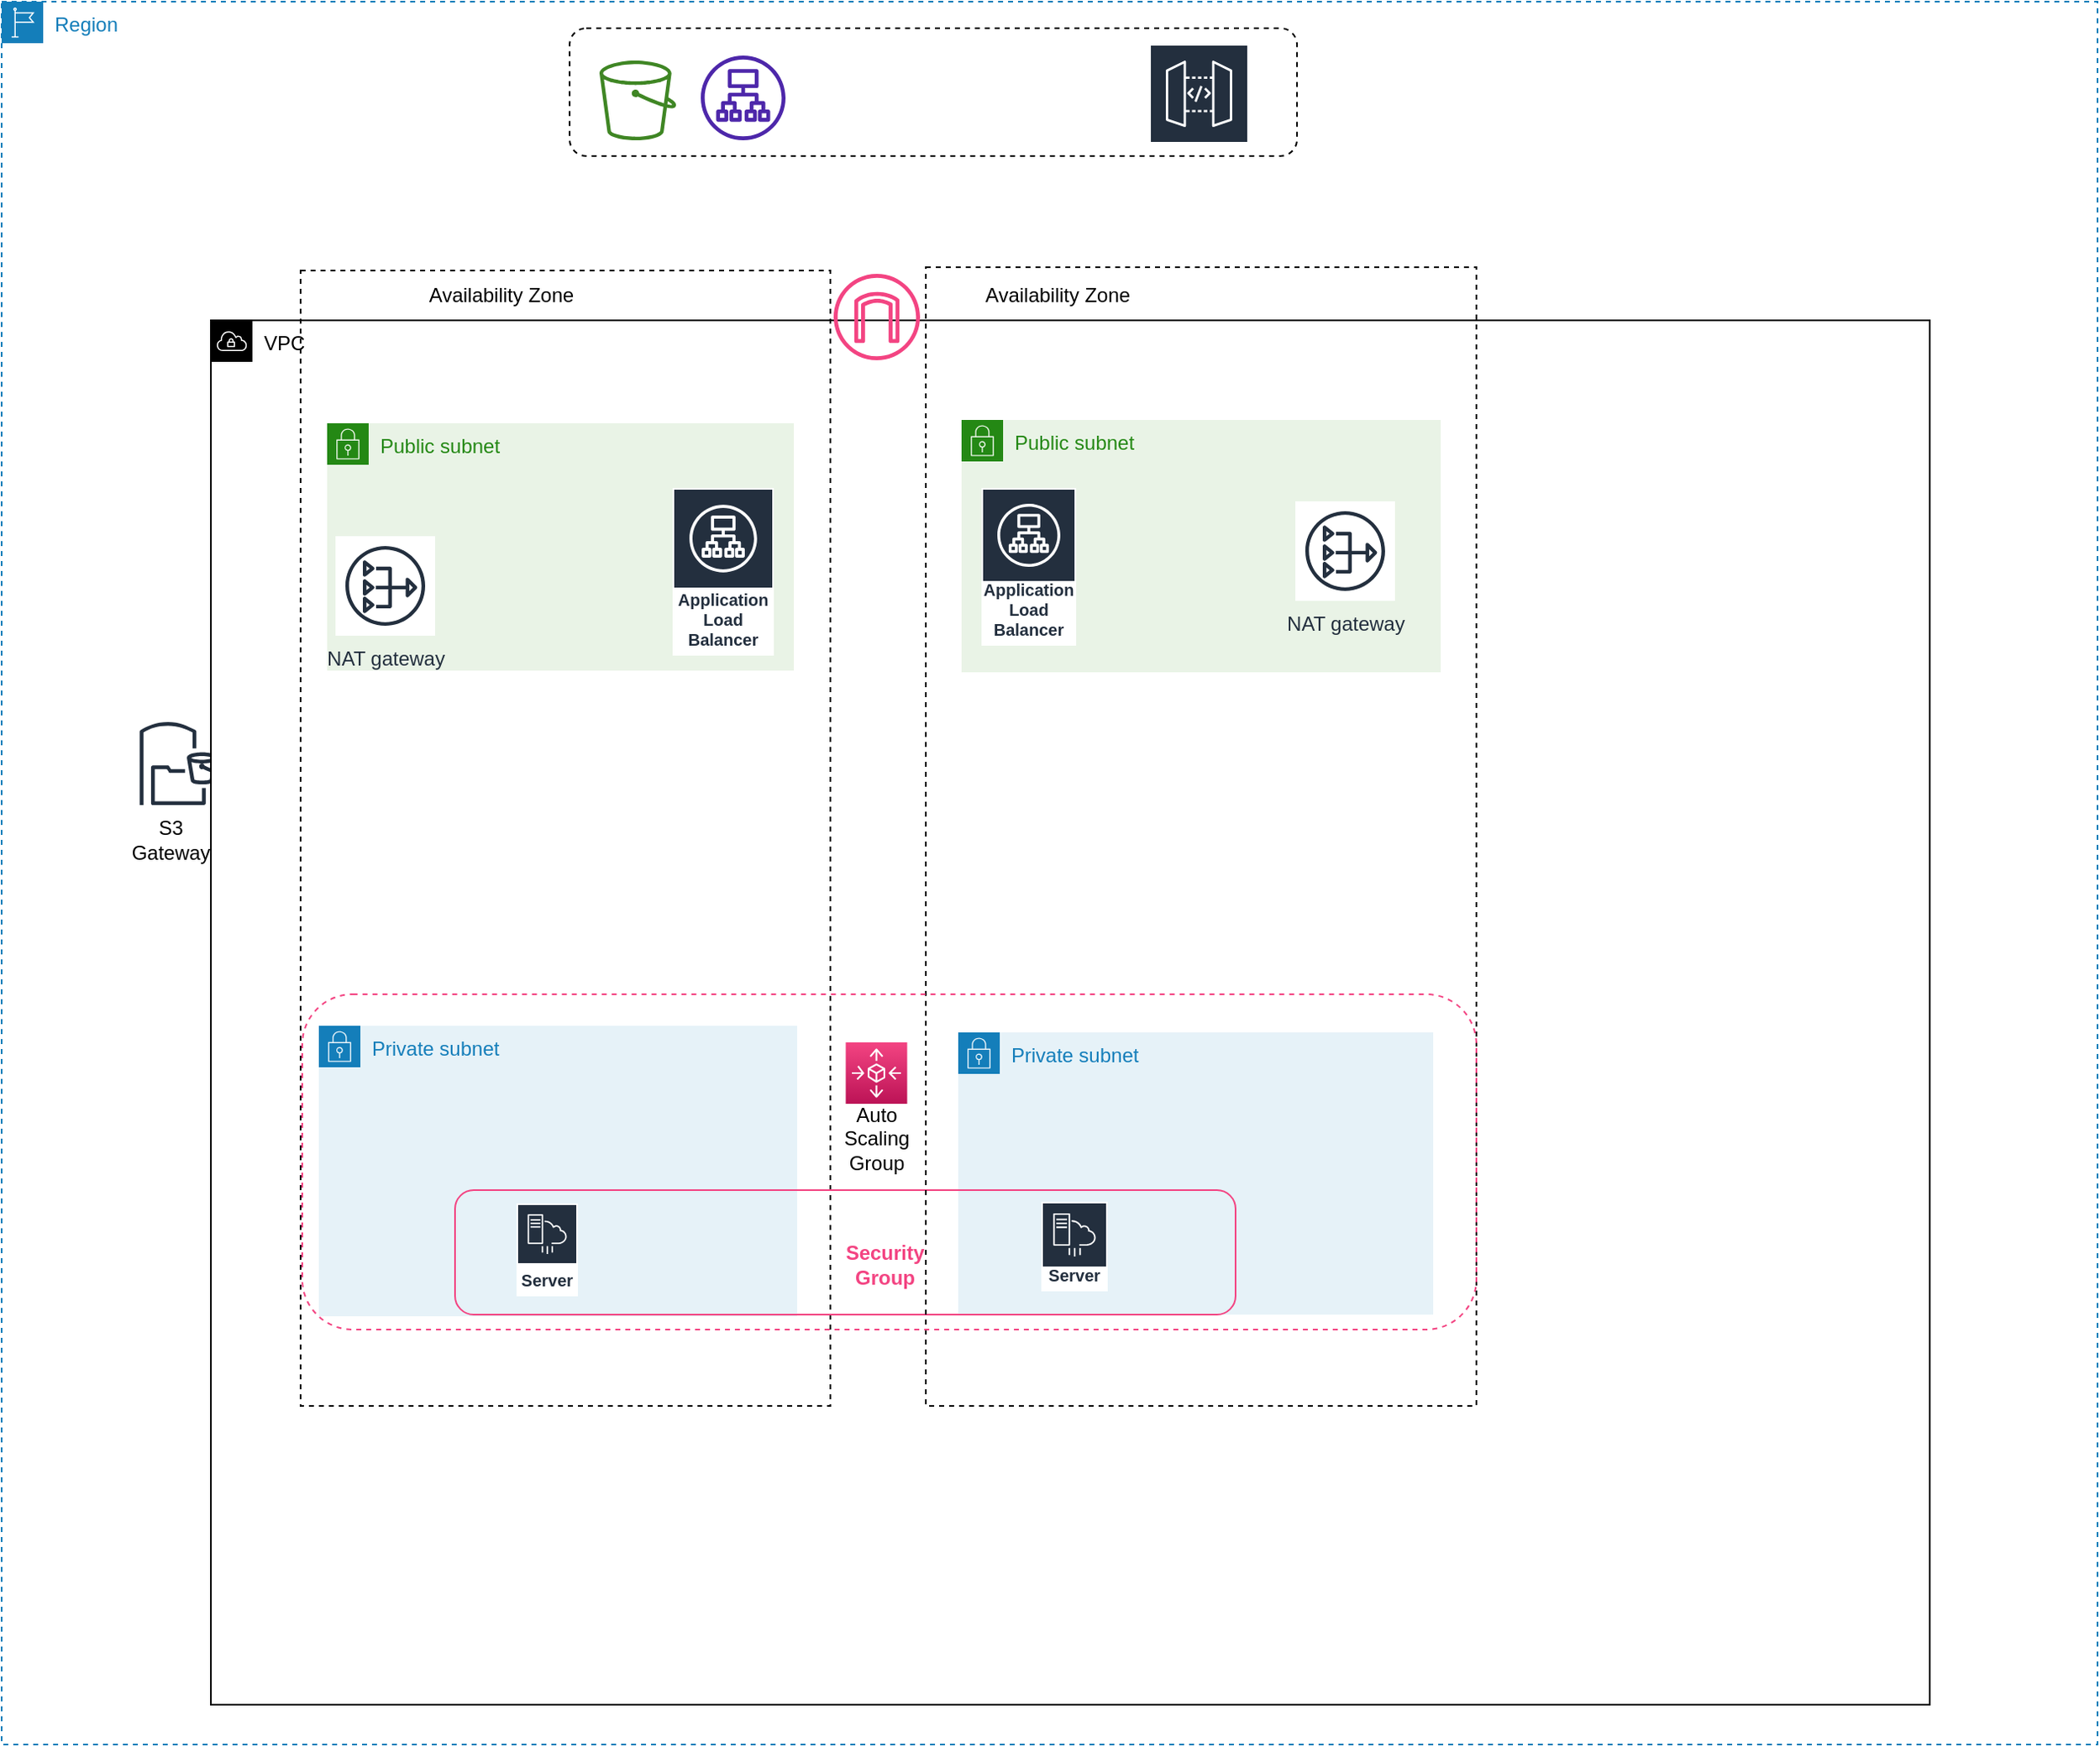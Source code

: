 <mxfile version="21.2.9" type="github">
  <diagram name="Page-1" id="H9VZvcb2wJK6X1MnPHUd">
    <mxGraphModel dx="2284" dy="1847" grid="0" gridSize="10" guides="1" tooltips="1" connect="1" arrows="1" fold="1" page="1" pageScale="1" pageWidth="850" pageHeight="1100" math="0" shadow="0">
      <root>
        <mxCell id="0" />
        <mxCell id="1" parent="0" />
        <mxCell id="BmYQlpxGfJ4uTeWEvMpN-4" value="Region" style="points=[[0,0],[0.25,0],[0.5,0],[0.75,0],[1,0],[1,0.25],[1,0.5],[1,0.75],[1,1],[0.75,1],[0.5,1],[0.25,1],[0,1],[0,0.75],[0,0.5],[0,0.25]];outlineConnect=0;gradientColor=none;html=1;whiteSpace=wrap;fontSize=12;fontStyle=0;container=0;pointerEvents=0;collapsible=0;recursiveResize=0;shape=mxgraph.aws4.group;grIcon=mxgraph.aws4.group_region;strokeColor=#147EBA;fillColor=none;verticalAlign=top;align=left;spacingLeft=30;fontColor=#147EBA;dashed=1;" parent="1" vertex="1">
          <mxGeometry x="-663" y="-1059" width="1262" height="1050" as="geometry" />
        </mxCell>
        <mxCell id="BmYQlpxGfJ4uTeWEvMpN-5" value="" style="html=1;align=center;verticalAlign=top;rounded=1;absoluteArcSize=1;arcSize=20;dashed=1;whiteSpace=wrap;" parent="1" vertex="1">
          <mxGeometry x="-321" y="-1043" width="438" height="77" as="geometry" />
        </mxCell>
        <mxCell id="BmYQlpxGfJ4uTeWEvMpN-6" value="" style="sketch=0;outlineConnect=0;fontColor=#232F3E;gradientColor=none;fillColor=#3F8624;strokeColor=none;dashed=0;verticalLabelPosition=bottom;verticalAlign=top;align=center;html=1;fontSize=12;fontStyle=0;aspect=fixed;pointerEvents=1;shape=mxgraph.aws4.bucket;" parent="1" vertex="1">
          <mxGeometry x="-303" y="-1023.5" width="46.15" height="48" as="geometry" />
        </mxCell>
        <mxCell id="BmYQlpxGfJ4uTeWEvMpN-10" value="" style="sketch=0;outlineConnect=0;fontColor=#232F3E;gradientColor=none;fillColor=#4D27AA;strokeColor=none;dashed=0;verticalLabelPosition=bottom;verticalAlign=top;align=center;html=1;fontSize=12;fontStyle=0;aspect=fixed;pointerEvents=1;shape=mxgraph.aws4.application_load_balancer;" parent="1" vertex="1">
          <mxGeometry x="-242" y="-1026.5" width="51" height="51" as="geometry" />
        </mxCell>
        <mxCell id="BmYQlpxGfJ4uTeWEvMpN-25" value="" style="sketch=0;outlineConnect=0;fontColor=#232F3E;gradientColor=none;strokeColor=#ffffff;fillColor=#232F3E;dashed=0;verticalLabelPosition=middle;verticalAlign=bottom;align=center;html=1;whiteSpace=wrap;fontSize=10;fontStyle=1;spacing=3;shape=mxgraph.aws4.productIcon;prIcon=mxgraph.aws4.api_gateway;" parent="1" vertex="1">
          <mxGeometry x="28" y="-1033.5" width="60" height="65" as="geometry" />
        </mxCell>
        <mxCell id="-oMUdWIERpby7UjC0zoH-8" value="S3 Gateway" style="text;html=1;strokeColor=none;fillColor=none;align=center;verticalAlign=middle;whiteSpace=wrap;rounded=0;" vertex="1" parent="1">
          <mxGeometry x="-591" y="-569" width="60" height="30" as="geometry" />
        </mxCell>
        <mxCell id="-oMUdWIERpby7UjC0zoH-3" value="" style="sketch=0;outlineConnect=0;fontColor=#232F3E;gradientColor=none;fillColor=#232f3e;strokeColor=none;dashed=0;verticalLabelPosition=bottom;verticalAlign=top;align=center;html=1;fontSize=12;fontStyle=0;aspect=fixed;pointerEvents=1;shape=mxgraph.aws4.s3_file_gateway;" vertex="1" parent="1">
          <mxGeometry x="-581" y="-625" width="50" height="50" as="geometry" />
        </mxCell>
        <mxCell id="BmYQlpxGfJ4uTeWEvMpN-11" value="VPC" style="points=[[0,0],[0.25,0],[0.5,0],[0.75,0],[1,0],[1,0.25],[1,0.5],[1,0.75],[1,1],[0.75,1],[0.5,1],[0.25,1],[0,1],[0,0.75],[0,0.5],[0,0.25]];outlineConnect=0;html=1;whiteSpace=wrap;fontSize=12;fontStyle=0;container=1;pointerEvents=0;collapsible=0;recursiveResize=0;shape=mxgraph.aws4.group;grIcon=mxgraph.aws4.group_vpc;verticalAlign=top;align=left;spacingLeft=30;dashed=0;" parent="1" vertex="1">
          <mxGeometry x="-537" y="-867" width="1035" height="834" as="geometry" />
        </mxCell>
        <mxCell id="BmYQlpxGfJ4uTeWEvMpN-12" value="" style="whiteSpace=wrap;html=1;dashed=1;fillColor=none;perimeterSpacing=2;strokeWidth=1;" parent="BmYQlpxGfJ4uTeWEvMpN-11" vertex="1">
          <mxGeometry x="54" y="-30" width="319" height="684" as="geometry" />
        </mxCell>
        <mxCell id="BmYQlpxGfJ4uTeWEvMpN-31" value="Public subnet" style="points=[[0,0],[0.25,0],[0.5,0],[0.75,0],[1,0],[1,0.25],[1,0.5],[1,0.75],[1,1],[0.75,1],[0.5,1],[0.25,1],[0,1],[0,0.75],[0,0.5],[0,0.25]];outlineConnect=0;gradientColor=none;html=1;whiteSpace=wrap;fontSize=12;fontStyle=0;container=1;pointerEvents=0;collapsible=0;recursiveResize=0;shape=mxgraph.aws4.group;grIcon=mxgraph.aws4.group_security_group;grStroke=0;strokeColor=#248814;fillColor=#E9F3E6;verticalAlign=top;align=left;spacingLeft=30;fontColor=#248814;dashed=0;" parent="BmYQlpxGfJ4uTeWEvMpN-11" vertex="1">
          <mxGeometry x="452" y="60" width="288.5" height="152" as="geometry" />
        </mxCell>
        <mxCell id="BmYQlpxGfJ4uTeWEvMpN-32" value="NAT gateway" style="sketch=0;outlineConnect=0;fontColor=#232F3E;gradientColor=none;strokeColor=#232F3E;fillColor=#ffffff;dashed=0;verticalLabelPosition=bottom;verticalAlign=top;align=center;html=1;fontSize=12;fontStyle=0;aspect=fixed;shape=mxgraph.aws4.resourceIcon;resIcon=mxgraph.aws4.nat_gateway;" parent="BmYQlpxGfJ4uTeWEvMpN-31" vertex="1">
          <mxGeometry x="201" y="49" width="60" height="60" as="geometry" />
        </mxCell>
        <mxCell id="BmYQlpxGfJ4uTeWEvMpN-36" value="Application Load Balancer" style="sketch=0;outlineConnect=0;fontColor=#232F3E;gradientColor=none;strokeColor=#ffffff;fillColor=#232F3E;dashed=0;verticalLabelPosition=middle;verticalAlign=bottom;align=center;html=1;whiteSpace=wrap;fontSize=10;fontStyle=1;spacing=3;shape=mxgraph.aws4.productIcon;prIcon=mxgraph.aws4.application_load_balancer;" parent="BmYQlpxGfJ4uTeWEvMpN-31" vertex="1">
          <mxGeometry x="12" y="41" width="57" height="95" as="geometry" />
        </mxCell>
        <mxCell id="BmYQlpxGfJ4uTeWEvMpN-76" value="" style="group" parent="BmYQlpxGfJ4uTeWEvMpN-11" vertex="1" connectable="0">
          <mxGeometry x="450" y="429" width="286" height="170" as="geometry" />
        </mxCell>
        <mxCell id="BmYQlpxGfJ4uTeWEvMpN-63" value="Private subnet" style="points=[[0,0],[0.25,0],[0.5,0],[0.75,0],[1,0],[1,0.25],[1,0.5],[1,0.75],[1,1],[0.75,1],[0.5,1],[0.25,1],[0,1],[0,0.75],[0,0.5],[0,0.25]];outlineConnect=0;gradientColor=none;html=1;whiteSpace=wrap;fontSize=12;fontStyle=0;container=0;pointerEvents=0;collapsible=0;recursiveResize=0;shape=mxgraph.aws4.group;grIcon=mxgraph.aws4.group_security_group;grStroke=0;strokeColor=#147EBA;fillColor=#E6F2F8;verticalAlign=top;align=left;spacingLeft=30;fontColor=#147EBA;dashed=0;fontFamily=Helvetica;" parent="BmYQlpxGfJ4uTeWEvMpN-76" vertex="1">
          <mxGeometry width="286" height="170" as="geometry" />
        </mxCell>
        <mxCell id="BmYQlpxGfJ4uTeWEvMpN-13" value="Availability Zone" style="text;html=1;strokeColor=none;fillColor=none;align=center;verticalAlign=middle;whiteSpace=wrap;rounded=0;" parent="BmYQlpxGfJ4uTeWEvMpN-11" vertex="1">
          <mxGeometry x="90" y="-30" width="170" height="30" as="geometry" />
        </mxCell>
        <mxCell id="BmYQlpxGfJ4uTeWEvMpN-17" value="Public subnet" style="points=[[0,0],[0.25,0],[0.5,0],[0.75,0],[1,0],[1,0.25],[1,0.5],[1,0.75],[1,1],[0.75,1],[0.5,1],[0.25,1],[0,1],[0,0.75],[0,0.5],[0,0.25]];outlineConnect=0;gradientColor=none;html=1;whiteSpace=wrap;fontSize=12;fontStyle=0;container=1;pointerEvents=0;collapsible=0;recursiveResize=0;shape=mxgraph.aws4.group;grIcon=mxgraph.aws4.group_security_group;grStroke=0;strokeColor=#248814;fillColor=#E9F3E6;verticalAlign=top;align=left;spacingLeft=30;fontColor=#248814;dashed=0;" parent="BmYQlpxGfJ4uTeWEvMpN-11" vertex="1">
          <mxGeometry x="70" y="62" width="281" height="149" as="geometry" />
        </mxCell>
        <mxCell id="BmYQlpxGfJ4uTeWEvMpN-34" value="Application Load Balancer" style="sketch=0;outlineConnect=0;fontColor=#232F3E;gradientColor=none;strokeColor=#ffffff;fillColor=#232F3E;dashed=0;verticalLabelPosition=middle;verticalAlign=bottom;align=center;html=1;whiteSpace=wrap;fontSize=10;fontStyle=1;spacing=3;shape=mxgraph.aws4.productIcon;prIcon=mxgraph.aws4.application_load_balancer;" parent="BmYQlpxGfJ4uTeWEvMpN-17" vertex="1">
          <mxGeometry x="208" y="39" width="61" height="101" as="geometry" />
        </mxCell>
        <mxCell id="BmYQlpxGfJ4uTeWEvMpN-19" style="edgeStyle=orthogonalEdgeStyle;rounded=0;orthogonalLoop=1;jettySize=auto;html=1;exitX=0.5;exitY=1;exitDx=0;exitDy=0;" parent="BmYQlpxGfJ4uTeWEvMpN-11" source="BmYQlpxGfJ4uTeWEvMpN-17" target="BmYQlpxGfJ4uTeWEvMpN-17" edge="1">
          <mxGeometry relative="1" as="geometry" />
        </mxCell>
        <mxCell id="BmYQlpxGfJ4uTeWEvMpN-28" value="Availability Zone" style="text;html=1;strokeColor=none;fillColor=none;align=center;verticalAlign=middle;whiteSpace=wrap;rounded=0;" parent="BmYQlpxGfJ4uTeWEvMpN-11" vertex="1">
          <mxGeometry x="460" y="-30" width="100" height="30" as="geometry" />
        </mxCell>
        <mxCell id="BmYQlpxGfJ4uTeWEvMpN-29" value="Private subnet" style="points=[[0,0],[0.25,0],[0.5,0],[0.75,0],[1,0],[1,0.25],[1,0.5],[1,0.75],[1,1],[0.75,1],[0.5,1],[0.25,1],[0,1],[0,0.75],[0,0.5],[0,0.25]];outlineConnect=0;gradientColor=none;html=1;whiteSpace=wrap;fontSize=12;fontStyle=0;container=1;pointerEvents=0;collapsible=0;recursiveResize=0;shape=mxgraph.aws4.group;grIcon=mxgraph.aws4.group_security_group;grStroke=0;strokeColor=#147EBA;fillColor=#E6F2F8;verticalAlign=top;align=left;spacingLeft=30;fontColor=#147EBA;dashed=0;" parent="BmYQlpxGfJ4uTeWEvMpN-11" vertex="1">
          <mxGeometry x="65" y="425" width="288" height="175" as="geometry" />
        </mxCell>
        <mxCell id="BmYQlpxGfJ4uTeWEvMpN-22" value="NAT gateway" style="sketch=0;outlineConnect=0;fontColor=#232F3E;gradientColor=none;strokeColor=#232F3E;fillColor=#ffffff;dashed=0;verticalLabelPosition=bottom;verticalAlign=top;align=center;html=1;fontSize=12;fontStyle=0;aspect=fixed;shape=mxgraph.aws4.resourceIcon;resIcon=mxgraph.aws4.nat_gateway;" parent="BmYQlpxGfJ4uTeWEvMpN-29" vertex="1">
          <mxGeometry x="10" y="-295" width="60" height="60" as="geometry" />
        </mxCell>
        <mxCell id="BmYQlpxGfJ4uTeWEvMpN-44" value="Server" style="sketch=0;outlineConnect=0;fontColor=#232F3E;gradientColor=none;strokeColor=#ffffff;fillColor=#232F3E;dashed=0;verticalLabelPosition=middle;verticalAlign=bottom;align=center;html=1;whiteSpace=wrap;fontSize=10;fontStyle=1;spacing=3;shape=mxgraph.aws4.productIcon;prIcon=mxgraph.aws4.server_migration_service;" parent="BmYQlpxGfJ4uTeWEvMpN-29" vertex="1">
          <mxGeometry x="119" y="107" width="37" height="56" as="geometry" />
        </mxCell>
        <mxCell id="BmYQlpxGfJ4uTeWEvMpN-72" value="" style="rounded=1;whiteSpace=wrap;html=1;pointerEvents=0;fontFamily=Helvetica;fontSize=12;fillColor=none;strokeColor=#F34482;" parent="BmYQlpxGfJ4uTeWEvMpN-29" vertex="1">
          <mxGeometry x="82" y="99" width="470" height="75" as="geometry" />
        </mxCell>
        <mxCell id="-oMUdWIERpby7UjC0zoH-14" value="Security Group" style="text;html=1;strokeColor=none;fillColor=default;align=center;verticalAlign=middle;whiteSpace=wrap;rounded=0;fontColor=#F34482;fontStyle=1" vertex="1" parent="BmYQlpxGfJ4uTeWEvMpN-29">
          <mxGeometry x="311" y="129" width="60" height="30" as="geometry" />
        </mxCell>
        <mxCell id="BmYQlpxGfJ4uTeWEvMpN-65" value="" style="sketch=0;points=[[0,0,0],[0.25,0,0],[0.5,0,0],[0.75,0,0],[1,0,0],[0,1,0],[0.25,1,0],[0.5,1,0],[0.75,1,0],[1,1,0],[0,0.25,0],[0,0.5,0],[0,0.75,0],[1,0.25,0],[1,0.5,0],[1,0.75,0]];points=[[0,0,0],[0.25,0,0],[0.5,0,0],[0.75,0,0],[1,0,0],[0,1,0],[0.25,1,0],[0.5,1,0],[0.75,1,0],[1,1,0],[0,0.25,0],[0,0.5,0],[0,0.75,0],[1,0.25,0],[1,0.5,0],[1,0.75,0]];outlineConnect=0;fontColor=#232F3E;gradientColor=#F34482;gradientDirection=north;fillColor=#BC1356;strokeColor=#ffffff;dashed=0;verticalLabelPosition=bottom;verticalAlign=top;align=center;html=1;fontSize=12;fontStyle=0;aspect=fixed;shape=mxgraph.aws4.resourceIcon;resIcon=mxgraph.aws4.autoscaling;pointerEvents=0;fontFamily=Helvetica;" parent="BmYQlpxGfJ4uTeWEvMpN-11" vertex="1">
          <mxGeometry x="382.25" y="435" width="37" height="37" as="geometry" />
        </mxCell>
        <mxCell id="-oMUdWIERpby7UjC0zoH-9" value="Auto Scaling&lt;br&gt;Group" style="text;html=1;strokeColor=none;fillColor=none;align=center;verticalAlign=middle;whiteSpace=wrap;rounded=0;" vertex="1" parent="BmYQlpxGfJ4uTeWEvMpN-11">
          <mxGeometry x="371" y="478" width="59.5" height="30" as="geometry" />
        </mxCell>
        <mxCell id="BmYQlpxGfJ4uTeWEvMpN-64" value="Server" style="sketch=0;outlineConnect=0;fontColor=#232F3E;gradientColor=none;strokeColor=#ffffff;fillColor=#232F3E;dashed=0;verticalLabelPosition=middle;verticalAlign=bottom;align=center;html=1;whiteSpace=wrap;fontSize=10;fontStyle=1;spacing=3;shape=mxgraph.aws4.productIcon;prIcon=mxgraph.aws4.server_migration_service;" parent="BmYQlpxGfJ4uTeWEvMpN-11" vertex="1">
          <mxGeometry x="500" y="531" width="40" height="54" as="geometry" />
        </mxCell>
        <mxCell id="BmYQlpxGfJ4uTeWEvMpN-14" value="" style="whiteSpace=wrap;html=1;dashed=1;fillColor=none;movable=1;resizable=1;rotatable=1;deletable=1;editable=1;locked=0;connectable=1;" parent="BmYQlpxGfJ4uTeWEvMpN-11" vertex="1">
          <mxGeometry x="430.5" y="-32" width="331.5" height="686" as="geometry" />
        </mxCell>
        <mxCell id="-oMUdWIERpby7UjC0zoH-16" value="" style="rounded=1;whiteSpace=wrap;html=1;dashed=1;fillColor=none;strokeColor=#F34482;" vertex="1" parent="BmYQlpxGfJ4uTeWEvMpN-11">
          <mxGeometry x="55" y="406" width="707" height="202" as="geometry" />
        </mxCell>
        <mxCell id="BmYQlpxGfJ4uTeWEvMpN-26" value="" style="sketch=0;outlineConnect=0;fontColor=#ffffff;fillColor=#F34482;strokeColor=#3700CC;dashed=0;verticalLabelPosition=bottom;verticalAlign=top;align=center;html=1;fontSize=12;fontStyle=0;aspect=fixed;pointerEvents=1;shape=mxgraph.aws4.internet_gateway;" parent="1" vertex="1">
          <mxGeometry x="-162" y="-895" width="52" height="52" as="geometry" />
        </mxCell>
      </root>
    </mxGraphModel>
  </diagram>
</mxfile>
